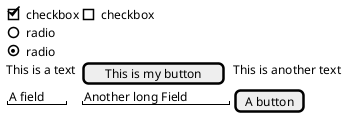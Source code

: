 {
  "sha1": "q47wxsnygxd4vzmfxv4prdm3xrxdtz7",
  "insertion": {
    "when": "2024-06-04T17:28:42.032Z",
    "user": "plantuml@gmail.com"
  }
}
@startuml
salt
{
[X] checkbox|[] checkbox
() radio
(X) radio
This is a text|[This is my button]|This is another text
"A field"|"Another long Field"|[A button]
}
@enduml
